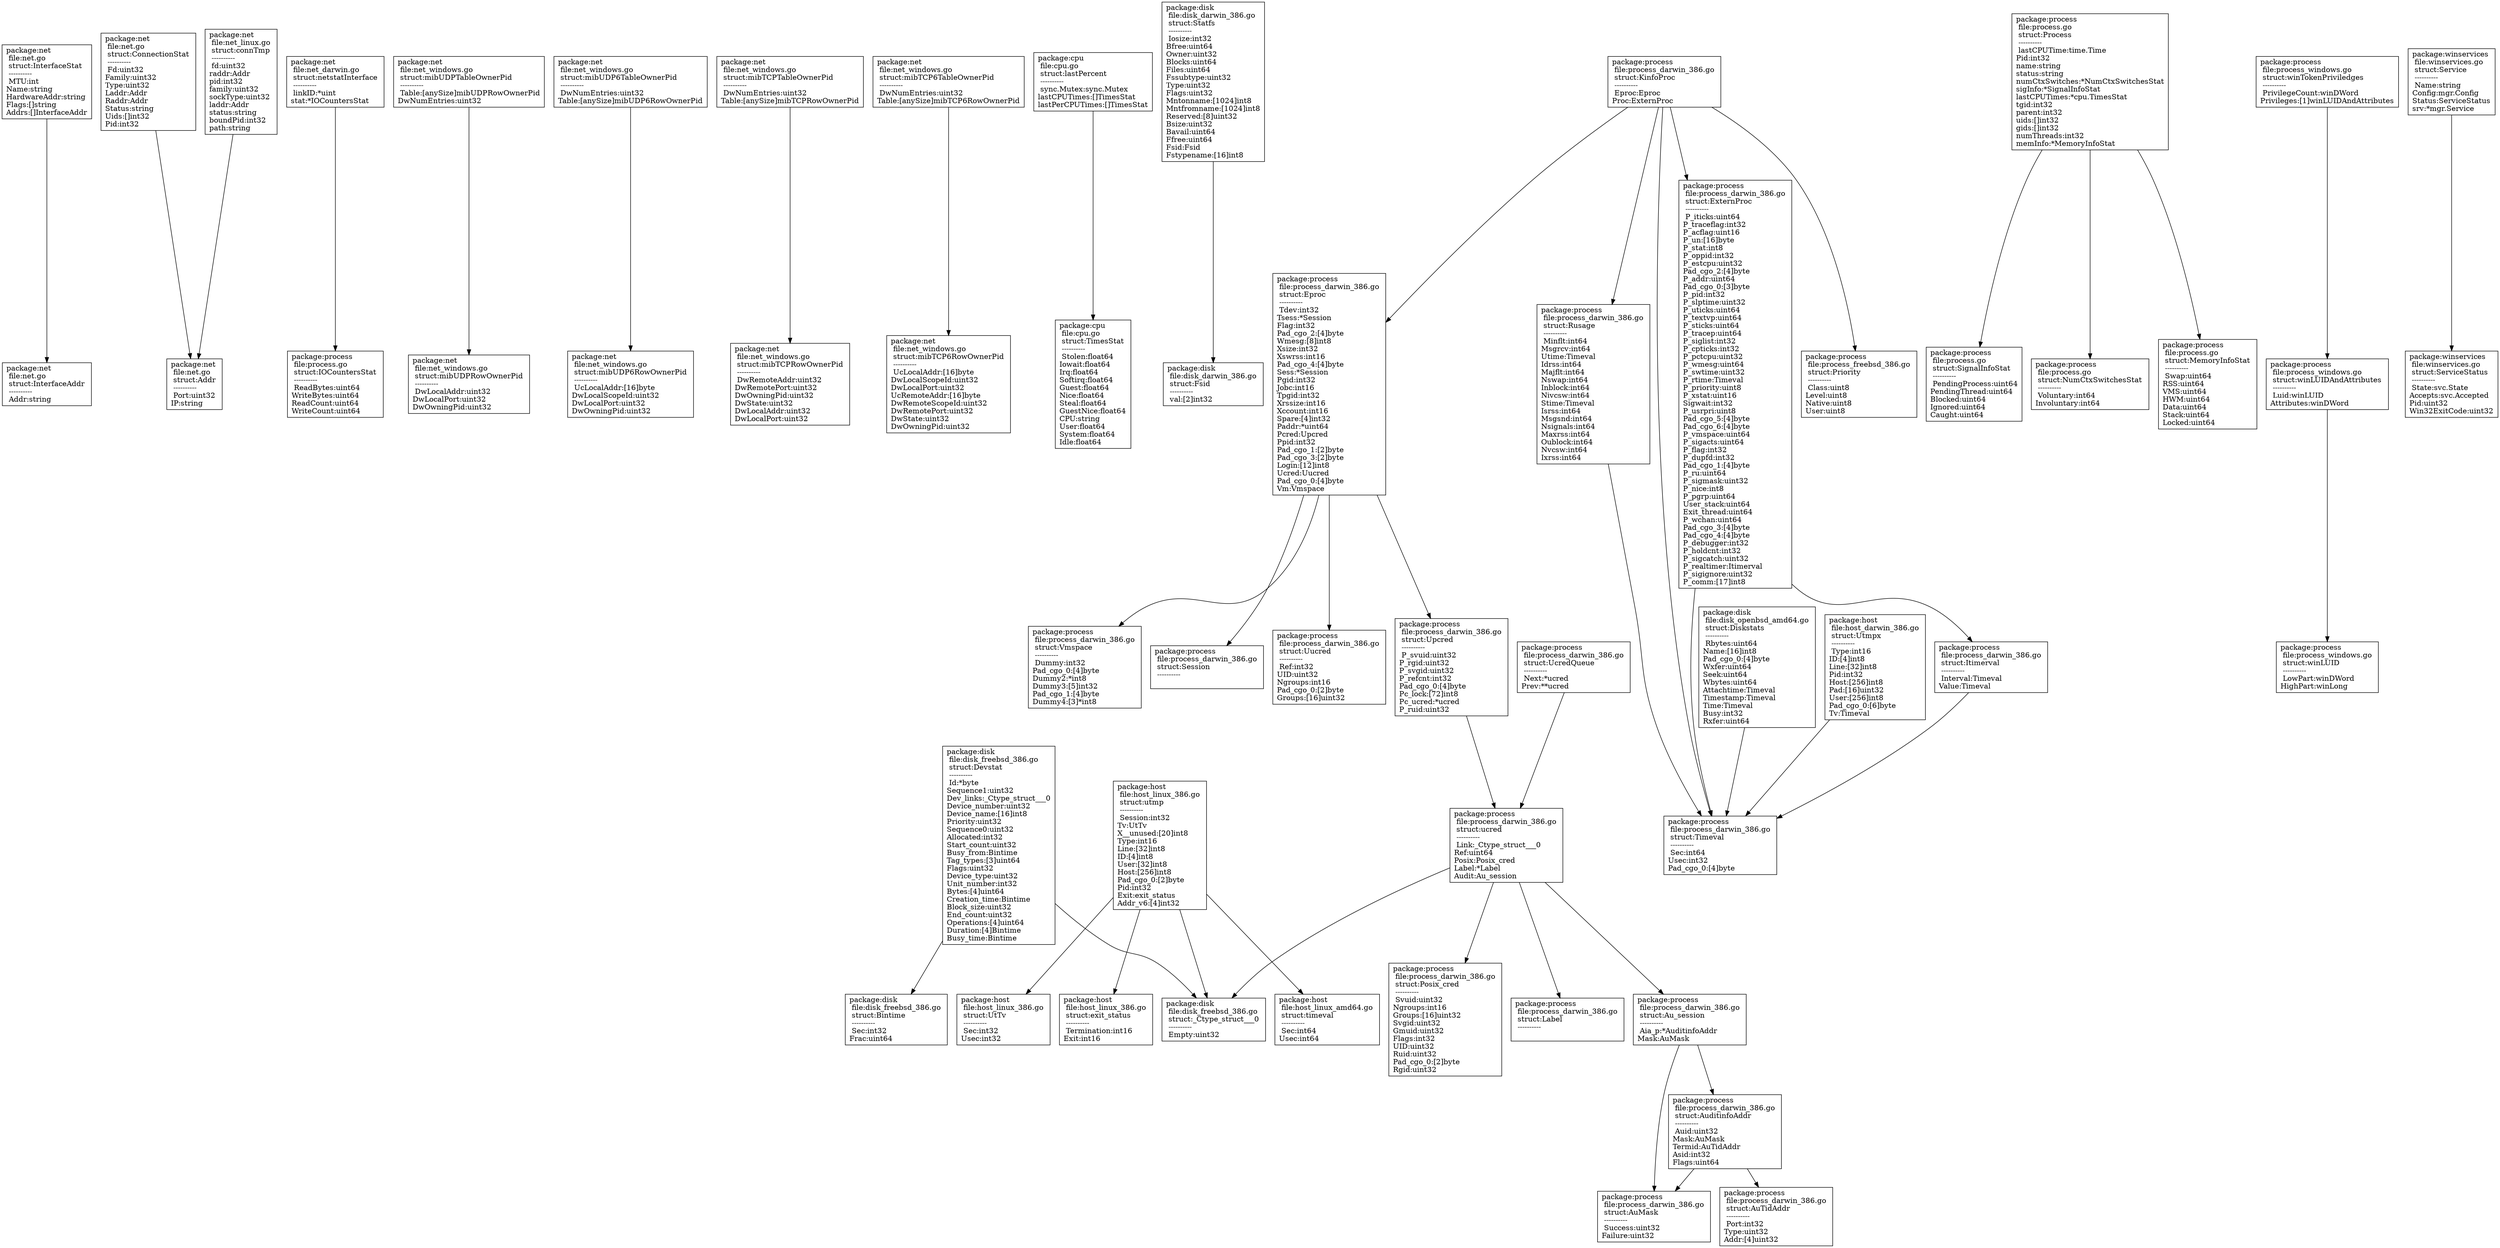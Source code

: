 digraph gph {InterfaceStat [label="package:net \l file:net.go \l struct:InterfaceStat \l ---------- \l MTU:int\lName:string\lHardwareAddr:string\lFlags:[]string\lAddrs:[]InterfaceAddr\l", shape="box"];
InterfaceAddr [label="package:net \l file:net.go \l struct:InterfaceAddr \l ---------- \l Addr:string\l", shape="box"];
ConnectionStat [label="package:net \l file:net.go \l struct:ConnectionStat \l ---------- \l Fd:uint32\lFamily:uint32\lType:uint32\lLaddr:Addr\lRaddr:Addr\lStatus:string\lUids:[]int32\lPid:int32\l", shape="box"];
Addr [label="package:net \l file:net.go \l struct:Addr \l ---------- \l Port:uint32\lIP:string\l", shape="box"];
netstatInterface [label="package:net \l file:net_darwin.go \l struct:netstatInterface \l ---------- \l linkID:*uint\lstat:*IOCountersStat\l", shape="box"];
IOCountersStat [label="package:process \l file:process.go \l struct:IOCountersStat \l ---------- \l ReadBytes:uint64\lWriteBytes:uint64\lReadCount:uint64\lWriteCount:uint64\l", shape="box"];
connTmp [label="package:net \l file:net_linux.go \l struct:connTmp \l ---------- \l fd:uint32\lraddr:Addr\lpid:int32\lfamily:uint32\lsockType:uint32\lladdr:Addr\lstatus:string\lboundPid:int32\lpath:string\l", shape="box"];
mibUDPTableOwnerPid [label="package:net \l file:net_windows.go \l struct:mibUDPTableOwnerPid \l ---------- \l Table:[anySize]mibUDPRowOwnerPid\lDwNumEntries:uint32\l", shape="box"];
mibUDPRowOwnerPid [label="package:net \l file:net_windows.go \l struct:mibUDPRowOwnerPid \l ---------- \l DwLocalAddr:uint32\lDwLocalPort:uint32\lDwOwningPid:uint32\l", shape="box"];
mibUDP6TableOwnerPid [label="package:net \l file:net_windows.go \l struct:mibUDP6TableOwnerPid \l ---------- \l DwNumEntries:uint32\lTable:[anySize]mibUDP6RowOwnerPid\l", shape="box"];
mibUDP6RowOwnerPid [label="package:net \l file:net_windows.go \l struct:mibUDP6RowOwnerPid \l ---------- \l UcLocalAddr:[16]byte\lDwLocalScopeId:uint32\lDwLocalPort:uint32\lDwOwningPid:uint32\l", shape="box"];
mibTCPTableOwnerPid [label="package:net \l file:net_windows.go \l struct:mibTCPTableOwnerPid \l ---------- \l DwNumEntries:uint32\lTable:[anySize]mibTCPRowOwnerPid\l", shape="box"];
mibTCPRowOwnerPid [label="package:net \l file:net_windows.go \l struct:mibTCPRowOwnerPid \l ---------- \l DwRemoteAddr:uint32\lDwRemotePort:uint32\lDwOwningPid:uint32\lDwState:uint32\lDwLocalAddr:uint32\lDwLocalPort:uint32\l", shape="box"];
mibTCP6TableOwnerPid [label="package:net \l file:net_windows.go \l struct:mibTCP6TableOwnerPid \l ---------- \l DwNumEntries:uint32\lTable:[anySize]mibTCP6RowOwnerPid\l", shape="box"];
mibTCP6RowOwnerPid [label="package:net \l file:net_windows.go \l struct:mibTCP6RowOwnerPid \l ---------- \l UcLocalAddr:[16]byte\lDwLocalScopeId:uint32\lDwLocalPort:uint32\lUcRemoteAddr:[16]byte\lDwRemoteScopeId:uint32\lDwRemotePort:uint32\lDwState:uint32\lDwOwningPid:uint32\l", shape="box"];
lastPercent [label="package:cpu \l file:cpu.go \l struct:lastPercent \l ---------- \l sync.Mutex:sync.Mutex\llastCPUTimes:[]TimesStat\llastPerCPUTimes:[]TimesStat\l", shape="box"];
TimesStat [label="package:cpu \l file:cpu.go \l struct:TimesStat \l ---------- \l Stolen:float64\lIowait:float64\lIrq:float64\lSoftirq:float64\lGuest:float64\lNice:float64\lSteal:float64\lGuestNice:float64\lCPU:string\lUser:float64\lSystem:float64\lIdle:float64\l", shape="box"];
Statfs [label="package:disk \l file:disk_darwin_386.go \l struct:Statfs \l ---------- \l Iosize:int32\lBfree:uint64\lOwner:uint32\lBlocks:uint64\lFiles:uint64\lFssubtype:uint32\lType:uint32\lFlags:uint32\lMntonname:[1024]int8\lMntfromname:[1024]int8\lReserved:[8]uint32\lBsize:uint32\lBavail:uint64\lFfree:uint64\lFsid:Fsid\lFstypename:[16]int8\l", shape="box"];
Fsid [label="package:disk \l file:disk_darwin_386.go \l struct:Fsid \l ---------- \l val:[2]int32\l", shape="box"];
Devstat [label="package:disk \l file:disk_freebsd_386.go \l struct:Devstat \l ---------- \l Id:*byte\lSequence1:uint32\lDev_links:_Ctype_struct___0\lDevice_number:uint32\lDevice_name:[16]int8\lPriority:uint32\lSequence0:uint32\lAllocated:int32\lStart_count:uint32\lBusy_from:Bintime\lTag_types:[3]uint64\lFlags:uint32\lDevice_type:uint32\lUnit_number:int32\lBytes:[4]uint64\lCreation_time:Bintime\lBlock_size:uint32\lEnd_count:uint32\lOperations:[4]uint64\lDuration:[4]Bintime\lBusy_time:Bintime\l", shape="box"];
Bintime [label="package:disk \l file:disk_freebsd_386.go \l struct:Bintime \l ---------- \l Sec:int32\lFrac:uint64\l", shape="box"];
_Ctype_struct___0 [label="package:disk \l file:disk_freebsd_386.go \l struct:_Ctype_struct___0 \l ---------- \l Empty:uint32\l", shape="box"];
Diskstats [label="package:disk \l file:disk_openbsd_amd64.go \l struct:Diskstats \l ---------- \l Rbytes:uint64\lName:[16]int8\lPad_cgo_0:[4]byte\lWxfer:uint64\lSeek:uint64\lWbytes:uint64\lAttachtime:Timeval\lTimestamp:Timeval\lTime:Timeval\lBusy:int32\lRxfer:uint64\l", shape="box"];
Timeval [label="package:process \l file:process_darwin_386.go \l struct:Timeval \l ---------- \l Sec:int64\lUsec:int32\lPad_cgo_0:[4]byte\l", shape="box"];
Utmpx [label="package:host \l file:host_darwin_386.go \l struct:Utmpx \l ---------- \l Type:int16\lID:[4]int8\lLine:[32]int8\lPid:int32\lHost:[256]int8\lPad:[16]uint32\lUser:[256]int8\lPad_cgo_0:[6]byte\lTv:Timeval\l", shape="box"];
utmp [label="package:host \l file:host_linux_386.go \l struct:utmp \l ---------- \l Session:int32\lTv:UtTv\lX__unused:[20]int8\lType:int16\lLine:[32]int8\lID:[4]int8\lUser:[32]int8\lHost:[256]int8\lPad_cgo_0:[2]byte\lPid:int32\lExit:exit_status\lAddr_v6:[4]int32\l", shape="box"];
UtTv [label="package:host \l file:host_linux_386.go \l struct:UtTv \l ---------- \l Sec:int32\lUsec:int32\l", shape="box"];
exit_status [label="package:host \l file:host_linux_386.go \l struct:exit_status \l ---------- \l Termination:int16\lExit:int16\l", shape="box"];
timeval [label="package:host \l file:host_linux_amd64.go \l struct:timeval \l ---------- \l Sec:int64\lUsec:int64\l", shape="box"];
Process [label="package:process \l file:process.go \l struct:Process \l ---------- \l lastCPUTime:time.Time\lPid:int32\lname:string\lstatus:string\lnumCtxSwitches:*NumCtxSwitchesStat\lsigInfo:*SignalInfoStat\llastCPUTimes:*cpu.TimesStat\ltgid:int32\lparent:int32\luids:[]int32\lgids:[]int32\lnumThreads:int32\lmemInfo:*MemoryInfoStat\l", shape="box"];
SignalInfoStat [label="package:process \l file:process.go \l struct:SignalInfoStat \l ---------- \l PendingProcess:uint64\lPendingThread:uint64\lBlocked:uint64\lIgnored:uint64\lCaught:uint64\l", shape="box"];
NumCtxSwitchesStat [label="package:process \l file:process.go \l struct:NumCtxSwitchesStat \l ---------- \l Voluntary:int64\lInvoluntary:int64\l", shape="box"];
MemoryInfoStat [label="package:process \l file:process.go \l struct:MemoryInfoStat \l ---------- \l Swap:uint64\lRSS:uint64\lVMS:uint64\lHWM:uint64\lData:uint64\lStack:uint64\lLocked:uint64\l", shape="box"];
AuditinfoAddr [label="package:process \l file:process_darwin_386.go \l struct:AuditinfoAddr \l ---------- \l Auid:uint32\lMask:AuMask\lTermid:AuTidAddr\lAsid:int32\lFlags:uint64\l", shape="box"];
AuMask [label="package:process \l file:process_darwin_386.go \l struct:AuMask \l ---------- \l Success:uint32\lFailure:uint32\l", shape="box"];
AuTidAddr [label="package:process \l file:process_darwin_386.go \l struct:AuTidAddr \l ---------- \l Port:int32\lType:uint32\lAddr:[4]uint32\l", shape="box"];
Eproc [label="package:process \l file:process_darwin_386.go \l struct:Eproc \l ---------- \l Tdev:int32\lTsess:*Session\lFlag:int32\lPad_cgo_2:[4]byte\lWmesg:[8]int8\lXsize:int32\lXswrss:int16\lPad_cgo_4:[4]byte\lSess:*Session\lPgid:int32\lJobc:int16\lTpgid:int32\lXrssize:int16\lXccount:int16\lSpare:[4]int32\lPaddr:*uint64\lPcred:Upcred\lPpid:int32\lPad_cgo_1:[2]byte\lPad_cgo_3:[2]byte\lLogin:[12]int8\lUcred:Uucred\lPad_cgo_0:[4]byte\lVm:Vmspace\l", shape="box"];
Vmspace [label="package:process \l file:process_darwin_386.go \l struct:Vmspace \l ---------- \l Dummy:int32\lPad_cgo_0:[4]byte\lDummy2:*int8\lDummy3:[5]int32\lPad_cgo_1:[4]byte\lDummy4:[3]*int8\l", shape="box"];
Session [label="package:process \l file:process_darwin_386.go \l struct:Session \l ---------- \l ", shape="box"];
Upcred [label="package:process \l file:process_darwin_386.go \l struct:Upcred \l ---------- \l P_svuid:uint32\lP_rgid:uint32\lP_svgid:uint32\lP_refcnt:int32\lPad_cgo_0:[4]byte\lPc_lock:[72]int8\lPc_ucred:*ucred\lP_ruid:uint32\l", shape="box"];
Uucred [label="package:process \l file:process_darwin_386.go \l struct:Uucred \l ---------- \l Ref:int32\lUID:uint32\lNgroups:int16\lPad_cgo_0:[2]byte\lGroups:[16]uint32\l", shape="box"];
ucred [label="package:process \l file:process_darwin_386.go \l struct:ucred \l ---------- \l Link:_Ctype_struct___0\lRef:uint64\lPosix:Posix_cred\lLabel:*Label\lAudit:Au_session\l", shape="box"];
Posix_cred [label="package:process \l file:process_darwin_386.go \l struct:Posix_cred \l ---------- \l Svuid:uint32\lNgroups:int16\lGroups:[16]uint32\lSvgid:uint32\lGmuid:uint32\lFlags:int32\lUID:uint32\lRuid:uint32\lPad_cgo_0:[2]byte\lRgid:uint32\l", shape="box"];
Label [label="package:process \l file:process_darwin_386.go \l struct:Label \l ---------- \l ", shape="box"];
Au_session [label="package:process \l file:process_darwin_386.go \l struct:Au_session \l ---------- \l Aia_p:*AuditinfoAddr\lMask:AuMask\l", shape="box"];
Rusage [label="package:process \l file:process_darwin_386.go \l struct:Rusage \l ---------- \l Minflt:int64\lMsgrcv:int64\lUtime:Timeval\lIdrss:int64\lMajflt:int64\lNswap:int64\lInblock:int64\lNivcsw:int64\lStime:Timeval\lIsrss:int64\lMsgsnd:int64\lNsignals:int64\lMaxrss:int64\lOublock:int64\lNvcsw:int64\lIxrss:int64\l", shape="box"];
ExternProc [label="package:process \l file:process_darwin_386.go \l struct:ExternProc \l ---------- \l P_iticks:uint64\lP_traceflag:int32\lP_acflag:uint16\lP_un:[16]byte\lP_stat:int8\lP_oppid:int32\lP_estcpu:uint32\lPad_cgo_2:[4]byte\lP_addr:uint64\lPad_cgo_0:[3]byte\lP_pid:int32\lP_slptime:uint32\lP_uticks:uint64\lP_textvp:uint64\lP_sticks:uint64\lP_tracep:uint64\lP_siglist:int32\lP_cpticks:int32\lP_pctcpu:uint32\lP_wmesg:uint64\lP_swtime:uint32\lP_rtime:Timeval\lP_priority:uint8\lP_xstat:uint16\lSigwait:int32\lP_usrpri:uint8\lPad_cgo_5:[4]byte\lPad_cgo_6:[4]byte\lP_vmspace:uint64\lP_sigacts:uint64\lP_flag:int32\lP_dupfd:int32\lPad_cgo_1:[4]byte\lP_ru:uint64\lP_sigmask:uint32\lP_nice:int8\lP_pgrp:uint64\lUser_stack:uint64\lExit_thread:uint64\lP_wchan:uint64\lPad_cgo_3:[4]byte\lPad_cgo_4:[4]byte\lP_debugger:int32\lP_holdcnt:int32\lP_sigcatch:uint32\lP_realtimer:Itimerval\lP_sigignore:uint32\lP_comm:[17]int8\l", shape="box"];
Itimerval [label="package:process \l file:process_darwin_386.go \l struct:Itimerval \l ---------- \l Interval:Timeval\lValue:Timeval\l", shape="box"];
UcredQueue [label="package:process \l file:process_darwin_386.go \l struct:UcredQueue \l ---------- \l Next:*ucred\lPrev:**ucred\l", shape="box"];
KinfoProc [label="package:process \l file:process_darwin_386.go \l struct:KinfoProc \l ---------- \l Eproc:Eproc\lProc:ExternProc\l", shape="box"];
Priority [label="package:process \l file:process_freebsd_386.go \l struct:Priority \l ---------- \l Class:uint8\lLevel:uint8\lNative:uint8\lUser:uint8\l", shape="box"];
winTokenPriviledges [label="package:process \l file:process_windows.go \l struct:winTokenPriviledges \l ---------- \l PrivilegeCount:winDWord\lPrivileges:[1]winLUIDAndAttributes\l", shape="box"];
winLUIDAndAttributes [label="package:process \l file:process_windows.go \l struct:winLUIDAndAttributes \l ---------- \l Luid:winLUID\lAttributes:winDWord\l", shape="box"];
winLUID [label="package:process \l file:process_windows.go \l struct:winLUID \l ---------- \l LowPart:winDWord\lHighPart:winLong\l", shape="box"];
Service [label="package:winservices \l file:winservices.go \l struct:Service \l ---------- \l Name:string\lConfig:mgr.Config\lStatus:ServiceStatus\lsrv:*mgr.Service\l", shape="box"];
ServiceStatus [label="package:winservices \l file:winservices.go \l struct:ServiceStatus \l ---------- \l State:svc.State\lAccepts:svc.Accepted\lPid:uint32\lWin32ExitCode:uint32\l", shape="box"];
Process->MemoryInfoStat;
Process->SignalInfoStat;
Process->NumCtxSwitchesStat;
Rusage->Timeval;
Upcred->ucred;
ExternProc->Timeval;
ExternProc->Itimerval;
Itimerval->Timeval;
Au_session->AuditinfoAddr;
Au_session->AuMask;
UcredQueue->ucred;
KinfoProc->Eproc;
KinfoProc->ExternProc;
Eproc->Session;
Eproc->Upcred;
Eproc->Uucred;
Eproc->Vmspace;
ucred->Label;
ucred->Au_session;
ucred->_Ctype_struct___0;
ucred->Posix_cred;
AuditinfoAddr->AuTidAddr;
AuditinfoAddr->AuMask;
KinfoProc->Timeval;
KinfoProc->Priority;
KinfoProc->Rusage;
winLUIDAndAttributes->winLUID;
winTokenPriviledges->winLUIDAndAttributes;
Service->ServiceStatus;
Utmpx->Timeval;
utmp->exit_status;
utmp->UtTv;
utmp->_Ctype_struct___0;
utmp->timeval;
InterfaceStat->InterfaceAddr;
ConnectionStat->Addr;
netstatInterface->IOCountersStat;
connTmp->Addr;
mibTCPTableOwnerPid->mibTCPRowOwnerPid;
mibTCP6TableOwnerPid->mibTCP6RowOwnerPid;
mibUDPTableOwnerPid->mibUDPRowOwnerPid;
mibUDP6TableOwnerPid->mibUDP6RowOwnerPid;
lastPercent->TimesStat;
Statfs->Fsid;
Devstat->Bintime;
Devstat->_Ctype_struct___0;
Diskstats->Timeval;
}